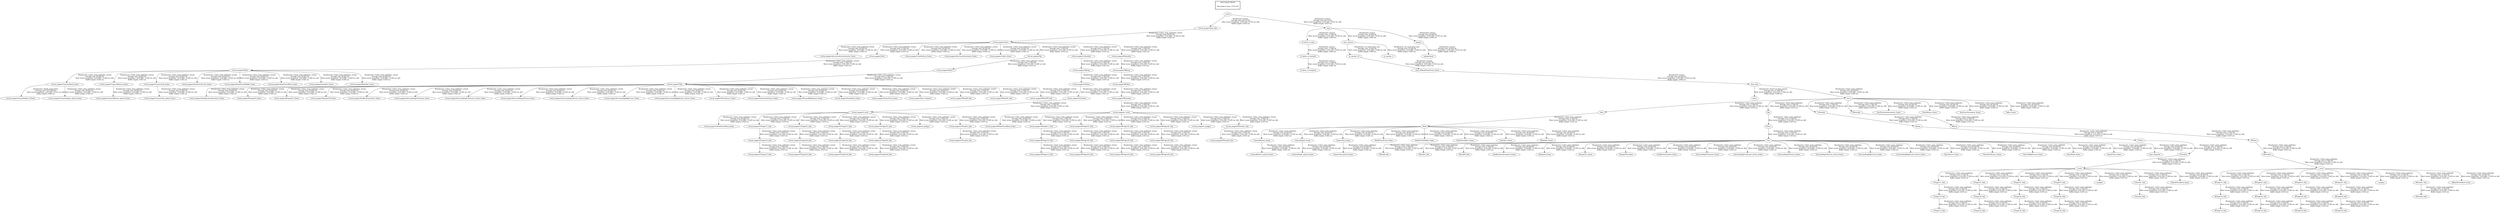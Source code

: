 digraph G {
"virtual_pepper/CameraDepth_frame" -> "virtual_pepper/CameraDepth_toCloud"[label="Broadcaster: /depth_good_frame\nAverage rate: 1512.249 Hz\nMost recent transform: 1533.540 ( 0.010 sec old)\nBuffer length: 4.980 sec\n"];
"virtual_pepper/Head" -> "virtual_pepper/CameraDepth_frame"[label="Broadcaster: /robot_state_publisher_virtual\nAverage rate: 50.203 Hz\nMost recent transform: 1533.990 ( -0.440 sec old)\nBuffer length: 4.920 sec\n"];
"virtual_pepper/Tibia" -> "virtual_pepper/ImuBaseAccelerometer_frame"[label="Broadcaster: /robot_state_publisher_virtual\nAverage rate: 50.203 Hz\nMost recent transform: 1533.990 ( -0.440 sec old)\nBuffer length: 4.920 sec\n"];
"virtual_pepper/Pelvis" -> "virtual_pepper/Tibia"[label="Broadcaster: /robot_state_publisher_virtual\nAverage rate: 17.923 Hz\nMost recent transform: 1533.350 ( 0.200 sec old)\nBuffer length: 4.910 sec\n"];
"virtual_pepper/torso" -> "virtual_pepper/ImuTorsoAccelerometer_frame"[label="Broadcaster: /robot_state_publisher_virtual\nAverage rate: 50.203 Hz\nMost recent transform: 1533.990 ( -0.440 sec old)\nBuffer length: 4.920 sec\n"];
"virtual_pepper/base_link" -> "virtual_pepper/torso"[label="Broadcaster: /robot_state_publisher_virtual\nAverage rate: 50.203 Hz\nMost recent transform: 1533.990 ( -0.440 sec old)\nBuffer length: 4.920 sec\n"];
"virtual_pepper/Tibia" -> "virtual_pepper/BumperB_frame"[label="Broadcaster: /robot_state_publisher_virtual\nAverage rate: 50.203 Hz\nMost recent transform: 1533.990 ( -0.440 sec old)\nBuffer length: 4.920 sec\n"];
"virtual_pepper/Tibia" -> "virtual_pepper/BumperFL_frame"[label="Broadcaster: /robot_state_publisher_virtual\nAverage rate: 50.203 Hz\nMost recent transform: 1533.990 ( -0.440 sec old)\nBuffer length: 4.920 sec\n"];
"virtual_pepper/Tibia" -> "virtual_pepper/BumperFR_frame"[label="Broadcaster: /robot_state_publisher_virtual\nAverage rate: 50.203 Hz\nMost recent transform: 1533.990 ( -0.440 sec old)\nBuffer length: 4.920 sec\n"];
"virtual_pepper/CameraBottom_frame" -> "virtual_pepper/CameraBottom_optical_frame"[label="Broadcaster: /robot_state_publisher_virtual\nAverage rate: 50.203 Hz\nMost recent transform: 1533.990 ( -0.440 sec old)\nBuffer length: 4.920 sec\n"];
"virtual_pepper/Head" -> "virtual_pepper/CameraBottom_frame"[label="Broadcaster: /robot_state_publisher_virtual\nAverage rate: 50.203 Hz\nMost recent transform: 1533.990 ( -0.440 sec old)\nBuffer length: 4.920 sec\n"];
"virtual_pepper/Neck" -> "virtual_pepper/Head"[label="Broadcaster: /robot_state_publisher_virtual\nAverage rate: 17.923 Hz\nMost recent transform: 1533.350 ( 0.200 sec old)\nBuffer length: 4.910 sec\n"];
"virtual_pepper/CameraDepth_frame" -> "virtual_pepper/CameraDepth_optical_frame"[label="Broadcaster: /robot_state_publisher_virtual\nAverage rate: 50.203 Hz\nMost recent transform: 1533.990 ( -0.440 sec old)\nBuffer length: 4.920 sec\n"];
"virtual_pepper/CameraTop_frame" -> "virtual_pepper/CameraTop_optical_frame"[label="Broadcaster: /robot_state_publisher_virtual\nAverage rate: 50.203 Hz\nMost recent transform: 1533.990 ( -0.440 sec old)\nBuffer length: 4.920 sec\n"];
"virtual_pepper/Head" -> "virtual_pepper/CameraTop_frame"[label="Broadcaster: /robot_state_publisher_virtual\nAverage rate: 50.203 Hz\nMost recent transform: 1533.990 ( -0.440 sec old)\nBuffer length: 4.920 sec\n"];
"virtual_pepper/torso" -> "virtual_pepper/ChestButton_frame"[label="Broadcaster: /robot_state_publisher_virtual\nAverage rate: 50.203 Hz\nMost recent transform: 1533.990 ( -0.440 sec old)\nBuffer length: 4.920 sec\n"];
"virtual_pepper/Tibia" -> "virtual_pepper/ImuBaseGyrometer_frame"[label="Broadcaster: /robot_state_publisher_virtual\nAverage rate: 50.203 Hz\nMost recent transform: 1533.990 ( -0.440 sec old)\nBuffer length: 4.920 sec\n"];
"virtual_pepper/torso" -> "virtual_pepper/ImuTorsoGyrometer_frame"[label="Broadcaster: /robot_state_publisher_virtual\nAverage rate: 50.203 Hz\nMost recent transform: 1533.990 ( -0.440 sec old)\nBuffer length: 4.920 sec\n"];
"virtual_pepper/Head" -> "virtual_pepper/HeadTouchFront_frame"[label="Broadcaster: /robot_state_publisher_virtual\nAverage rate: 50.203 Hz\nMost recent transform: 1533.990 ( -0.440 sec old)\nBuffer length: 4.920 sec\n"];
"virtual_pepper/Head" -> "virtual_pepper/HeadTouchMiddle_frame"[label="Broadcaster: /robot_state_publisher_virtual\nAverage rate: 50.203 Hz\nMost recent transform: 1533.990 ( -0.440 sec old)\nBuffer length: 4.920 sec\n"];
"virtual_pepper/Head" -> "virtual_pepper/HeadTouchRear_frame"[label="Broadcaster: /robot_state_publisher_virtual\nAverage rate: 50.203 Hz\nMost recent transform: 1533.990 ( -0.440 sec old)\nBuffer length: 4.920 sec\n"];
"virtual_pepper/l_wrist" -> "virtual_pepper/LHandTouchBack_frame"[label="Broadcaster: /robot_state_publisher_virtual\nAverage rate: 50.203 Hz\nMost recent transform: 1533.990 ( -0.440 sec old)\nBuffer length: 4.920 sec\n"];
"virtual_pepper/LForeArm" -> "virtual_pepper/l_wrist"[label="Broadcaster: /robot_state_publisher_virtual\nAverage rate: 17.923 Hz\nMost recent transform: 1533.350 ( 0.200 sec old)\nBuffer length: 4.910 sec\n"];
"virtual_pepper/Tibia" -> "virtual_pepper/SurroundingFrontLaser_frame"[label="Broadcaster: /robot_state_publisher_virtual\nAverage rate: 50.203 Hz\nMost recent transform: 1533.990 ( -0.440 sec old)\nBuffer length: 4.920 sec\n"];
"virtual_pepper/Tibia" -> "virtual_pepper/SurroundingFrontLaser_device_frame"[label="Broadcaster: /robot_state_publisher_virtual\nAverage rate: 50.203 Hz\nMost recent transform: 1533.990 ( -0.440 sec old)\nBuffer length: 4.920 sec\n"];
"virtual_pepper/Tibia" -> "virtual_pepper/SurroundingLeftLaser_frame"[label="Broadcaster: /robot_state_publisher_virtual\nAverage rate: 50.203 Hz\nMost recent transform: 1533.990 ( -0.440 sec old)\nBuffer length: 4.920 sec\n"];
"virtual_pepper/Tibia" -> "virtual_pepper/SurroundingLeftLaser_device_frame"[label="Broadcaster: /robot_state_publisher_virtual\nAverage rate: 50.203 Hz\nMost recent transform: 1533.990 ( -0.440 sec old)\nBuffer length: 4.920 sec\n"];
"virtual_pepper/Tibia" -> "virtual_pepper/SurroundingRightLaser_frame"[label="Broadcaster: /robot_state_publisher_virtual\nAverage rate: 50.203 Hz\nMost recent transform: 1533.990 ( -0.440 sec old)\nBuffer length: 4.920 sec\n"];
"virtual_pepper/Tibia" -> "virtual_pepper/SurroundingRightLaser_device_frame"[label="Broadcaster: /robot_state_publisher_virtual\nAverage rate: 50.203 Hz\nMost recent transform: 1533.990 ( -0.440 sec old)\nBuffer length: 4.920 sec\n"];
"virtual_pepper/Tibia" -> "virtual_pepper/ShovelLaser_frame"[label="Broadcaster: /robot_state_publisher_virtual\nAverage rate: 50.203 Hz\nMost recent transform: 1533.990 ( -0.440 sec old)\nBuffer length: 4.920 sec\n"];
"virtual_pepper/Tibia" -> "virtual_pepper/VerticalLeftLaser_frame"[label="Broadcaster: /robot_state_publisher_virtual\nAverage rate: 50.203 Hz\nMost recent transform: 1533.990 ( -0.440 sec old)\nBuffer length: 4.920 sec\n"];
"virtual_pepper/Tibia" -> "virtual_pepper/VerticalRightLaser_frame"[label="Broadcaster: /robot_state_publisher_virtual\nAverage rate: 50.203 Hz\nMost recent transform: 1533.990 ( -0.440 sec old)\nBuffer length: 4.920 sec\n"];
"virtual_pepper/r_wrist" -> "virtual_pepper/RHandTouchBack_frame"[label="Broadcaster: /robot_state_publisher_virtual\nAverage rate: 50.203 Hz\nMost recent transform: 1533.990 ( -0.440 sec old)\nBuffer length: 4.920 sec\n"];
"virtual_pepper/RForeArm" -> "virtual_pepper/r_wrist"[label="Broadcaster: /robot_state_publisher_virtual\nAverage rate: 17.923 Hz\nMost recent transform: 1533.350 ( 0.200 sec old)\nBuffer length: 4.910 sec\n"];
"virtual_pepper/Tibia" -> "virtual_pepper/SonarBack_frame"[label="Broadcaster: /robot_state_publisher_virtual\nAverage rate: 50.203 Hz\nMost recent transform: 1533.990 ( -0.440 sec old)\nBuffer length: 4.920 sec\n"];
"virtual_pepper/Tibia" -> "virtual_pepper/SonarFront_frame"[label="Broadcaster: /robot_state_publisher_virtual\nAverage rate: 50.203 Hz\nMost recent transform: 1533.990 ( -0.440 sec old)\nBuffer length: 4.920 sec\n"];
"virtual_pepper/Head" -> "virtual_pepper/LSpeaker_frame"[label="Broadcaster: /robot_state_publisher_virtual\nAverage rate: 50.203 Hz\nMost recent transform: 1533.990 ( -0.440 sec old)\nBuffer length: 4.920 sec\n"];
"virtual_pepper/Head" -> "virtual_pepper/RSpeaker_frame"[label="Broadcaster: /robot_state_publisher_virtual\nAverage rate: 50.203 Hz\nMost recent transform: 1533.990 ( -0.440 sec old)\nBuffer length: 4.920 sec\n"];
"virtual_pepper/torso" -> "virtual_pepper/Tablet_frame"[label="Broadcaster: /robot_state_publisher_virtual\nAverage rate: 50.203 Hz\nMost recent transform: 1533.990 ( -0.440 sec old)\nBuffer length: 4.920 sec\n"];
"virtual_pepper/Tibia" -> "virtual_pepper/base_footprint"[label="Broadcaster: /robot_state_publisher_virtual\nAverage rate: 50.203 Hz\nMost recent transform: 1533.990 ( -0.440 sec old)\nBuffer length: 4.920 sec\n"];
"world" -> "virtual_pepper/base_link"[label="Broadcaster: /server\nAverage rate: 40.733 Hz\nMost recent transform: 1533.540 ( 0.010 sec old)\nBuffer length: 4.910 sec\n"];
"virtual_pepper/torso" -> "virtual_pepper/Neck"[label="Broadcaster: /robot_state_publisher_virtual\nAverage rate: 17.923 Hz\nMost recent transform: 1533.350 ( 0.200 sec old)\nBuffer length: 4.910 sec\n"];
"virtual_pepper/Hip" -> "virtual_pepper/Pelvis"[label="Broadcaster: /robot_state_publisher_virtual\nAverage rate: 17.923 Hz\nMost recent transform: 1533.350 ( 0.200 sec old)\nBuffer length: 4.910 sec\n"];
"virtual_pepper/torso" -> "virtual_pepper/Hip"[label="Broadcaster: /robot_state_publisher_virtual\nAverage rate: 17.923 Hz\nMost recent transform: 1533.350 ( 0.200 sec old)\nBuffer length: 4.910 sec\n"];
"virtual_pepper/LElbow" -> "virtual_pepper/LForeArm"[label="Broadcaster: /robot_state_publisher_virtual\nAverage rate: 17.923 Hz\nMost recent transform: 1533.350 ( 0.200 sec old)\nBuffer length: 4.910 sec\n"];
"virtual_pepper/LBicep" -> "virtual_pepper/LElbow"[label="Broadcaster: /robot_state_publisher_virtual\nAverage rate: 17.923 Hz\nMost recent transform: 1533.350 ( 0.200 sec old)\nBuffer length: 4.910 sec\n"];
"virtual_pepper/LShoulder" -> "virtual_pepper/LBicep"[label="Broadcaster: /robot_state_publisher_virtual\nAverage rate: 17.923 Hz\nMost recent transform: 1533.350 ( 0.200 sec old)\nBuffer length: 4.910 sec\n"];
"virtual_pepper/l_wrist" -> "virtual_pepper/LFinger11_link"[label="Broadcaster: /robot_state_publisher_virtual\nAverage rate: 17.923 Hz\nMost recent transform: 1533.350 ( 0.200 sec old)\nBuffer length: 4.910 sec\n"];
"virtual_pepper/LFinger11_link" -> "virtual_pepper/LFinger12_link"[label="Broadcaster: /robot_state_publisher_virtual\nAverage rate: 17.923 Hz\nMost recent transform: 1533.350 ( 0.200 sec old)\nBuffer length: 4.910 sec\n"];
"virtual_pepper/LFinger12_link" -> "virtual_pepper/LFinger13_link"[label="Broadcaster: /robot_state_publisher_virtual\nAverage rate: 17.923 Hz\nMost recent transform: 1533.350 ( 0.200 sec old)\nBuffer length: 4.910 sec\n"];
"virtual_pepper/l_wrist" -> "virtual_pepper/LFinger21_link"[label="Broadcaster: /robot_state_publisher_virtual\nAverage rate: 17.923 Hz\nMost recent transform: 1533.350 ( 0.200 sec old)\nBuffer length: 4.910 sec\n"];
"virtual_pepper/LFinger21_link" -> "virtual_pepper/LFinger22_link"[label="Broadcaster: /robot_state_publisher_virtual\nAverage rate: 17.923 Hz\nMost recent transform: 1533.350 ( 0.200 sec old)\nBuffer length: 4.910 sec\n"];
"virtual_pepper/LFinger22_link" -> "virtual_pepper/LFinger23_link"[label="Broadcaster: /robot_state_publisher_virtual\nAverage rate: 17.923 Hz\nMost recent transform: 1533.350 ( 0.200 sec old)\nBuffer length: 4.910 sec\n"];
"virtual_pepper/l_wrist" -> "virtual_pepper/LFinger31_link"[label="Broadcaster: /robot_state_publisher_virtual\nAverage rate: 17.923 Hz\nMost recent transform: 1533.350 ( 0.200 sec old)\nBuffer length: 4.910 sec\n"];
"virtual_pepper/LFinger31_link" -> "virtual_pepper/LFinger32_link"[label="Broadcaster: /robot_state_publisher_virtual\nAverage rate: 17.923 Hz\nMost recent transform: 1533.350 ( 0.200 sec old)\nBuffer length: 4.910 sec\n"];
"virtual_pepper/LFinger32_link" -> "virtual_pepper/LFinger33_link"[label="Broadcaster: /robot_state_publisher_virtual\nAverage rate: 17.923 Hz\nMost recent transform: 1533.350 ( 0.200 sec old)\nBuffer length: 4.910 sec\n"];
"virtual_pepper/l_wrist" -> "virtual_pepper/LFinger41_link"[label="Broadcaster: /robot_state_publisher_virtual\nAverage rate: 17.923 Hz\nMost recent transform: 1533.350 ( 0.200 sec old)\nBuffer length: 4.910 sec\n"];
"virtual_pepper/LFinger41_link" -> "virtual_pepper/LFinger42_link"[label="Broadcaster: /robot_state_publisher_virtual\nAverage rate: 17.923 Hz\nMost recent transform: 1533.350 ( 0.200 sec old)\nBuffer length: 4.910 sec\n"];
"virtual_pepper/LFinger42_link" -> "virtual_pepper/LFinger43_link"[label="Broadcaster: /robot_state_publisher_virtual\nAverage rate: 17.923 Hz\nMost recent transform: 1533.350 ( 0.200 sec old)\nBuffer length: 4.910 sec\n"];
"virtual_pepper/l_wrist" -> "virtual_pepper/l_gripper"[label="Broadcaster: /robot_state_publisher_virtual\nAverage rate: 17.923 Hz\nMost recent transform: 1533.350 ( 0.200 sec old)\nBuffer length: 4.910 sec\n"];
"virtual_pepper/torso" -> "virtual_pepper/LShoulder"[label="Broadcaster: /robot_state_publisher_virtual\nAverage rate: 17.923 Hz\nMost recent transform: 1533.350 ( 0.200 sec old)\nBuffer length: 4.910 sec\n"];
"virtual_pepper/l_wrist" -> "virtual_pepper/LThumb1_link"[label="Broadcaster: /robot_state_publisher_virtual\nAverage rate: 17.923 Hz\nMost recent transform: 1533.350 ( 0.200 sec old)\nBuffer length: 4.910 sec\n"];
"virtual_pepper/LThumb1_link" -> "virtual_pepper/LThumb2_link"[label="Broadcaster: /robot_state_publisher_virtual\nAverage rate: 17.923 Hz\nMost recent transform: 1533.350 ( 0.200 sec old)\nBuffer length: 4.910 sec\n"];
"virtual_pepper/RElbow" -> "virtual_pepper/RForeArm"[label="Broadcaster: /robot_state_publisher_virtual\nAverage rate: 17.923 Hz\nMost recent transform: 1533.350 ( 0.200 sec old)\nBuffer length: 4.910 sec\n"];
"virtual_pepper/RBicep" -> "virtual_pepper/RElbow"[label="Broadcaster: /robot_state_publisher_virtual\nAverage rate: 17.923 Hz\nMost recent transform: 1533.350 ( 0.200 sec old)\nBuffer length: 4.910 sec\n"];
"virtual_pepper/RShoulder" -> "virtual_pepper/RBicep"[label="Broadcaster: /robot_state_publisher_virtual\nAverage rate: 17.923 Hz\nMost recent transform: 1533.350 ( 0.200 sec old)\nBuffer length: 4.910 sec\n"];
"virtual_pepper/r_wrist" -> "virtual_pepper/RFinger11_link"[label="Broadcaster: /robot_state_publisher_virtual\nAverage rate: 17.923 Hz\nMost recent transform: 1533.350 ( 0.200 sec old)\nBuffer length: 4.910 sec\n"];
"virtual_pepper/RFinger11_link" -> "virtual_pepper/RFinger12_link"[label="Broadcaster: /robot_state_publisher_virtual\nAverage rate: 17.923 Hz\nMost recent transform: 1533.350 ( 0.200 sec old)\nBuffer length: 4.910 sec\n"];
"virtual_pepper/RFinger12_link" -> "virtual_pepper/RFinger13_link"[label="Broadcaster: /robot_state_publisher_virtual\nAverage rate: 17.923 Hz\nMost recent transform: 1533.350 ( 0.200 sec old)\nBuffer length: 4.910 sec\n"];
"virtual_pepper/r_wrist" -> "virtual_pepper/RFinger21_link"[label="Broadcaster: /robot_state_publisher_virtual\nAverage rate: 17.923 Hz\nMost recent transform: 1533.350 ( 0.200 sec old)\nBuffer length: 4.910 sec\n"];
"virtual_pepper/RFinger21_link" -> "virtual_pepper/RFinger22_link"[label="Broadcaster: /robot_state_publisher_virtual\nAverage rate: 17.923 Hz\nMost recent transform: 1533.350 ( 0.200 sec old)\nBuffer length: 4.910 sec\n"];
"virtual_pepper/RFinger22_link" -> "virtual_pepper/RFinger23_link"[label="Broadcaster: /robot_state_publisher_virtual\nAverage rate: 17.923 Hz\nMost recent transform: 1533.350 ( 0.200 sec old)\nBuffer length: 4.910 sec\n"];
"virtual_pepper/r_wrist" -> "virtual_pepper/RFinger31_link"[label="Broadcaster: /robot_state_publisher_virtual\nAverage rate: 17.923 Hz\nMost recent transform: 1533.350 ( 0.200 sec old)\nBuffer length: 4.910 sec\n"];
"virtual_pepper/RFinger31_link" -> "virtual_pepper/RFinger32_link"[label="Broadcaster: /robot_state_publisher_virtual\nAverage rate: 17.923 Hz\nMost recent transform: 1533.350 ( 0.200 sec old)\nBuffer length: 4.910 sec\n"];
"virtual_pepper/RFinger32_link" -> "virtual_pepper/RFinger33_link"[label="Broadcaster: /robot_state_publisher_virtual\nAverage rate: 17.923 Hz\nMost recent transform: 1533.350 ( 0.200 sec old)\nBuffer length: 4.910 sec\n"];
"virtual_pepper/r_wrist" -> "virtual_pepper/RFinger41_link"[label="Broadcaster: /robot_state_publisher_virtual\nAverage rate: 17.923 Hz\nMost recent transform: 1533.350 ( 0.200 sec old)\nBuffer length: 4.910 sec\n"];
"virtual_pepper/RFinger41_link" -> "virtual_pepper/RFinger42_link"[label="Broadcaster: /robot_state_publisher_virtual\nAverage rate: 17.923 Hz\nMost recent transform: 1533.350 ( 0.200 sec old)\nBuffer length: 4.910 sec\n"];
"virtual_pepper/RFinger42_link" -> "virtual_pepper/RFinger43_link"[label="Broadcaster: /robot_state_publisher_virtual\nAverage rate: 17.923 Hz\nMost recent transform: 1533.350 ( 0.200 sec old)\nBuffer length: 4.910 sec\n"];
"virtual_pepper/r_wrist" -> "virtual_pepper/r_gripper"[label="Broadcaster: /robot_state_publisher_virtual\nAverage rate: 17.923 Hz\nMost recent transform: 1533.350 ( 0.200 sec old)\nBuffer length: 4.910 sec\n"];
"virtual_pepper/torso" -> "virtual_pepper/RShoulder"[label="Broadcaster: /robot_state_publisher_virtual\nAverage rate: 17.923 Hz\nMost recent transform: 1533.350 ( 0.200 sec old)\nBuffer length: 4.910 sec\n"];
"virtual_pepper/r_wrist" -> "virtual_pepper/RThumb1_link"[label="Broadcaster: /robot_state_publisher_virtual\nAverage rate: 17.923 Hz\nMost recent transform: 1533.350 ( 0.200 sec old)\nBuffer length: 4.910 sec\n"];
"virtual_pepper/RThumb1_link" -> "virtual_pepper/RThumb2_link"[label="Broadcaster: /robot_state_publisher_virtual\nAverage rate: 17.923 Hz\nMost recent transform: 1533.350 ( 0.200 sec old)\nBuffer length: 4.910 sec\n"];
"virtual_pepper/Tibia" -> "virtual_pepper/WheelB_link"[label="Broadcaster: /robot_state_publisher_virtual\nAverage rate: 17.923 Hz\nMost recent transform: 1533.350 ( 0.200 sec old)\nBuffer length: 4.910 sec\n"];
"virtual_pepper/Tibia" -> "virtual_pepper/WheelFL_link"[label="Broadcaster: /robot_state_publisher_virtual\nAverage rate: 17.923 Hz\nMost recent transform: 1533.350 ( 0.200 sec old)\nBuffer length: 4.910 sec\n"];
"virtual_pepper/Tibia" -> "virtual_pepper/WheelFR_link"[label="Broadcaster: /robot_state_publisher_virtual\nAverage rate: 17.923 Hz\nMost recent transform: 1533.350 ( 0.200 sec old)\nBuffer length: 4.910 sec\n"];
"map" -> "tf_odom_to_map"[label="Broadcaster: /server\nAverage rate: 17.944 Hz\nMost recent transform: 1533.530 ( 0.020 sec old)\nBuffer length: 4.960 sec\n"];
"world" -> "map"[label="Broadcaster: /server\nAverage rate: 40.733 Hz\nMost recent transform: 1533.540 ( 0.010 sec old)\nBuffer length: 4.910 sec\n"];
"base_link" -> "odom"[label="Broadcaster: /invert_tf_odom_parent\nAverage rate: 17.944 Hz\nMost recent transform: 1533.530 ( 0.020 sec old)\nBuffer length: 4.960 sec\n"];
"mon_tf/HeadTouchFront_frame" -> "base_link"[label="Broadcaster: /server\nAverage rate: 20.408 Hz\nMost recent transform: 1533.540 ( 0.010 sec old)\nBuffer length: 4.900 sec\n"];
"tf_odom_to_map" -> "tf_odom_to_baselink"[label="Broadcaster: /server\nAverage rate: 17.944 Hz\nMost recent transform: 1533.530 ( 0.020 sec old)\nBuffer length: 4.960 sec\n"];
"Neck" -> "Head"[label="Broadcaster: /robot_state_publisher\nAverage rate: 17.923 Hz\nMost recent transform: 1533.350 ( 0.200 sec old)\nBuffer length: 4.910 sec\n"];
"torso" -> "Neck"[label="Broadcaster: /robot_state_publisher\nAverage rate: 17.923 Hz\nMost recent transform: 1533.350 ( 0.200 sec old)\nBuffer length: 4.910 sec\n"];
"base_link" -> "torso"[label="Broadcaster: /robot_state_publisher\nAverage rate: 50.203 Hz\nMost recent transform: 1534.000 ( -0.450 sec old)\nBuffer length: 4.920 sec\n"];
"Hip" -> "Pelvis"[label="Broadcaster: /robot_state_publisher\nAverage rate: 17.923 Hz\nMost recent transform: 1533.350 ( 0.200 sec old)\nBuffer length: 4.910 sec\n"];
"torso" -> "Hip"[label="Broadcaster: /robot_state_publisher\nAverage rate: 17.923 Hz\nMost recent transform: 1533.350 ( 0.200 sec old)\nBuffer length: 4.910 sec\n"];
"Pelvis" -> "Tibia"[label="Broadcaster: /robot_state_publisher\nAverage rate: 17.923 Hz\nMost recent transform: 1533.350 ( 0.200 sec old)\nBuffer length: 4.910 sec\n"];
"LElbow" -> "LForeArm"[label="Broadcaster: /robot_state_publisher\nAverage rate: 17.923 Hz\nMost recent transform: 1533.350 ( 0.200 sec old)\nBuffer length: 4.910 sec\n"];
"LBicep" -> "LElbow"[label="Broadcaster: /robot_state_publisher\nAverage rate: 17.923 Hz\nMost recent transform: 1533.350 ( 0.200 sec old)\nBuffer length: 4.910 sec\n"];
"LShoulder" -> "LBicep"[label="Broadcaster: /robot_state_publisher\nAverage rate: 17.923 Hz\nMost recent transform: 1533.350 ( 0.200 sec old)\nBuffer length: 4.910 sec\n"];
"l_wrist" -> "LFinger11_link"[label="Broadcaster: /robot_state_publisher\nAverage rate: 17.923 Hz\nMost recent transform: 1533.350 ( 0.200 sec old)\nBuffer length: 4.910 sec\n"];
"LForeArm" -> "l_wrist"[label="Broadcaster: /robot_state_publisher\nAverage rate: 17.923 Hz\nMost recent transform: 1533.350 ( 0.200 sec old)\nBuffer length: 4.910 sec\n"];
"LFinger11_link" -> "LFinger12_link"[label="Broadcaster: /robot_state_publisher\nAverage rate: 17.923 Hz\nMost recent transform: 1533.350 ( 0.200 sec old)\nBuffer length: 4.910 sec\n"];
"LFinger12_link" -> "LFinger13_link"[label="Broadcaster: /robot_state_publisher\nAverage rate: 17.923 Hz\nMost recent transform: 1533.350 ( 0.200 sec old)\nBuffer length: 4.910 sec\n"];
"l_wrist" -> "LFinger21_link"[label="Broadcaster: /robot_state_publisher\nAverage rate: 17.923 Hz\nMost recent transform: 1533.350 ( 0.200 sec old)\nBuffer length: 4.910 sec\n"];
"LFinger21_link" -> "LFinger22_link"[label="Broadcaster: /robot_state_publisher\nAverage rate: 17.923 Hz\nMost recent transform: 1533.350 ( 0.200 sec old)\nBuffer length: 4.910 sec\n"];
"LFinger22_link" -> "LFinger23_link"[label="Broadcaster: /robot_state_publisher\nAverage rate: 17.923 Hz\nMost recent transform: 1533.350 ( 0.200 sec old)\nBuffer length: 4.910 sec\n"];
"l_wrist" -> "LFinger31_link"[label="Broadcaster: /robot_state_publisher\nAverage rate: 17.923 Hz\nMost recent transform: 1533.350 ( 0.200 sec old)\nBuffer length: 4.910 sec\n"];
"LFinger31_link" -> "LFinger32_link"[label="Broadcaster: /robot_state_publisher\nAverage rate: 17.923 Hz\nMost recent transform: 1533.350 ( 0.200 sec old)\nBuffer length: 4.910 sec\n"];
"LFinger32_link" -> "LFinger33_link"[label="Broadcaster: /robot_state_publisher\nAverage rate: 17.923 Hz\nMost recent transform: 1533.350 ( 0.200 sec old)\nBuffer length: 4.910 sec\n"];
"l_wrist" -> "LFinger41_link"[label="Broadcaster: /robot_state_publisher\nAverage rate: 17.923 Hz\nMost recent transform: 1533.350 ( 0.200 sec old)\nBuffer length: 4.910 sec\n"];
"LFinger41_link" -> "LFinger42_link"[label="Broadcaster: /robot_state_publisher\nAverage rate: 17.923 Hz\nMost recent transform: 1533.350 ( 0.200 sec old)\nBuffer length: 4.910 sec\n"];
"LFinger42_link" -> "LFinger43_link"[label="Broadcaster: /robot_state_publisher\nAverage rate: 17.923 Hz\nMost recent transform: 1533.350 ( 0.200 sec old)\nBuffer length: 4.910 sec\n"];
"l_wrist" -> "l_gripper"[label="Broadcaster: /robot_state_publisher\nAverage rate: 17.923 Hz\nMost recent transform: 1533.350 ( 0.200 sec old)\nBuffer length: 4.910 sec\n"];
"torso" -> "LShoulder"[label="Broadcaster: /robot_state_publisher\nAverage rate: 17.923 Hz\nMost recent transform: 1533.350 ( 0.200 sec old)\nBuffer length: 4.910 sec\n"];
"l_wrist" -> "LThumb1_link"[label="Broadcaster: /robot_state_publisher\nAverage rate: 17.923 Hz\nMost recent transform: 1533.350 ( 0.200 sec old)\nBuffer length: 4.910 sec\n"];
"LThumb1_link" -> "LThumb2_link"[label="Broadcaster: /robot_state_publisher\nAverage rate: 17.923 Hz\nMost recent transform: 1533.350 ( 0.200 sec old)\nBuffer length: 4.910 sec\n"];
"RElbow" -> "RForeArm"[label="Broadcaster: /robot_state_publisher\nAverage rate: 17.923 Hz\nMost recent transform: 1533.350 ( 0.200 sec old)\nBuffer length: 4.910 sec\n"];
"RBicep" -> "RElbow"[label="Broadcaster: /robot_state_publisher\nAverage rate: 17.923 Hz\nMost recent transform: 1533.350 ( 0.200 sec old)\nBuffer length: 4.910 sec\n"];
"RShoulder" -> "RBicep"[label="Broadcaster: /robot_state_publisher\nAverage rate: 17.923 Hz\nMost recent transform: 1533.350 ( 0.200 sec old)\nBuffer length: 4.910 sec\n"];
"r_wrist" -> "RFinger11_link"[label="Broadcaster: /robot_state_publisher\nAverage rate: 17.923 Hz\nMost recent transform: 1533.350 ( 0.200 sec old)\nBuffer length: 4.910 sec\n"];
"RForeArm" -> "r_wrist"[label="Broadcaster: /robot_state_publisher\nAverage rate: 17.923 Hz\nMost recent transform: 1533.350 ( 0.200 sec old)\nBuffer length: 4.910 sec\n"];
"RFinger11_link" -> "RFinger12_link"[label="Broadcaster: /robot_state_publisher\nAverage rate: 17.923 Hz\nMost recent transform: 1533.350 ( 0.200 sec old)\nBuffer length: 4.910 sec\n"];
"RFinger12_link" -> "RFinger13_link"[label="Broadcaster: /robot_state_publisher\nAverage rate: 17.923 Hz\nMost recent transform: 1533.350 ( 0.200 sec old)\nBuffer length: 4.910 sec\n"];
"r_wrist" -> "RFinger21_link"[label="Broadcaster: /robot_state_publisher\nAverage rate: 17.923 Hz\nMost recent transform: 1533.350 ( 0.200 sec old)\nBuffer length: 4.910 sec\n"];
"RFinger21_link" -> "RFinger22_link"[label="Broadcaster: /robot_state_publisher\nAverage rate: 17.923 Hz\nMost recent transform: 1533.350 ( 0.200 sec old)\nBuffer length: 4.910 sec\n"];
"RFinger22_link" -> "RFinger23_link"[label="Broadcaster: /robot_state_publisher\nAverage rate: 17.923 Hz\nMost recent transform: 1533.350 ( 0.200 sec old)\nBuffer length: 4.910 sec\n"];
"r_wrist" -> "RFinger31_link"[label="Broadcaster: /robot_state_publisher\nAverage rate: 17.923 Hz\nMost recent transform: 1533.350 ( 0.200 sec old)\nBuffer length: 4.910 sec\n"];
"RFinger31_link" -> "RFinger32_link"[label="Broadcaster: /robot_state_publisher\nAverage rate: 17.923 Hz\nMost recent transform: 1533.350 ( 0.200 sec old)\nBuffer length: 4.910 sec\n"];
"RFinger32_link" -> "RFinger33_link"[label="Broadcaster: /robot_state_publisher\nAverage rate: 17.923 Hz\nMost recent transform: 1533.350 ( 0.200 sec old)\nBuffer length: 4.910 sec\n"];
"r_wrist" -> "RFinger41_link"[label="Broadcaster: /robot_state_publisher\nAverage rate: 17.923 Hz\nMost recent transform: 1533.350 ( 0.200 sec old)\nBuffer length: 4.910 sec\n"];
"RFinger41_link" -> "RFinger42_link"[label="Broadcaster: /robot_state_publisher\nAverage rate: 17.923 Hz\nMost recent transform: 1533.350 ( 0.200 sec old)\nBuffer length: 4.910 sec\n"];
"RFinger42_link" -> "RFinger43_link"[label="Broadcaster: /robot_state_publisher\nAverage rate: 17.923 Hz\nMost recent transform: 1533.350 ( 0.200 sec old)\nBuffer length: 4.910 sec\n"];
"r_wrist" -> "r_gripper"[label="Broadcaster: /robot_state_publisher\nAverage rate: 17.923 Hz\nMost recent transform: 1533.350 ( 0.200 sec old)\nBuffer length: 4.910 sec\n"];
"torso" -> "RShoulder"[label="Broadcaster: /robot_state_publisher\nAverage rate: 17.923 Hz\nMost recent transform: 1533.350 ( 0.200 sec old)\nBuffer length: 4.910 sec\n"];
"r_wrist" -> "RThumb1_link"[label="Broadcaster: /robot_state_publisher\nAverage rate: 17.923 Hz\nMost recent transform: 1533.350 ( 0.200 sec old)\nBuffer length: 4.910 sec\n"];
"RThumb1_link" -> "RThumb2_link"[label="Broadcaster: /robot_state_publisher\nAverage rate: 17.923 Hz\nMost recent transform: 1533.350 ( 0.200 sec old)\nBuffer length: 4.910 sec\n"];
"Tibia" -> "WheelB_link"[label="Broadcaster: /robot_state_publisher\nAverage rate: 17.923 Hz\nMost recent transform: 1533.350 ( 0.200 sec old)\nBuffer length: 4.910 sec\n"];
"Tibia" -> "WheelFL_link"[label="Broadcaster: /robot_state_publisher\nAverage rate: 17.923 Hz\nMost recent transform: 1533.350 ( 0.200 sec old)\nBuffer length: 4.910 sec\n"];
"Tibia" -> "WheelFR_link"[label="Broadcaster: /robot_state_publisher\nAverage rate: 17.923 Hz\nMost recent transform: 1533.350 ( 0.200 sec old)\nBuffer length: 4.910 sec\n"];
"tf_odom_to_baselink" -> "tf_odom_to_footprint"[label="Broadcaster: /server\nAverage rate: 17.944 Hz\nMost recent transform: 1533.530 ( 0.020 sec old)\nBuffer length: 4.960 sec\n"];
"Tibia" -> "ImuBaseAccelerometer_frame"[label="Broadcaster: /robot_state_publisher\nAverage rate: 50.203 Hz\nMost recent transform: 1534.000 ( -0.450 sec old)\nBuffer length: 4.920 sec\n"];
"torso" -> "ImuTorsoAccelerometer_frame"[label="Broadcaster: /robot_state_publisher\nAverage rate: 50.203 Hz\nMost recent transform: 1534.000 ( -0.450 sec old)\nBuffer length: 4.920 sec\n"];
"Tibia" -> "BumperB_frame"[label="Broadcaster: /robot_state_publisher\nAverage rate: 50.203 Hz\nMost recent transform: 1534.000 ( -0.450 sec old)\nBuffer length: 4.920 sec\n"];
"Tibia" -> "BumperFL_frame"[label="Broadcaster: /robot_state_publisher\nAverage rate: 50.203 Hz\nMost recent transform: 1534.000 ( -0.450 sec old)\nBuffer length: 4.920 sec\n"];
"Tibia" -> "BumperFR_frame"[label="Broadcaster: /robot_state_publisher\nAverage rate: 50.203 Hz\nMost recent transform: 1534.000 ( -0.450 sec old)\nBuffer length: 4.920 sec\n"];
"CameraBottom_frame" -> "CameraBottom_optical_frame"[label="Broadcaster: /robot_state_publisher\nAverage rate: 50.203 Hz\nMost recent transform: 1534.000 ( -0.450 sec old)\nBuffer length: 4.920 sec\n"];
"Head" -> "CameraBottom_frame"[label="Broadcaster: /robot_state_publisher\nAverage rate: 50.203 Hz\nMost recent transform: 1534.000 ( -0.450 sec old)\nBuffer length: 4.920 sec\n"];
"CameraDepth_frame" -> "CameraDepth_optical_frame"[label="Broadcaster: /robot_state_publisher\nAverage rate: 50.203 Hz\nMost recent transform: 1534.000 ( -0.450 sec old)\nBuffer length: 4.920 sec\n"];
"Head" -> "CameraDepth_frame"[label="Broadcaster: /robot_state_publisher\nAverage rate: 50.203 Hz\nMost recent transform: 1534.000 ( -0.450 sec old)\nBuffer length: 4.920 sec\n"];
"CameraTop_frame" -> "CameraTop_optical_frame"[label="Broadcaster: /robot_state_publisher\nAverage rate: 50.203 Hz\nMost recent transform: 1534.000 ( -0.450 sec old)\nBuffer length: 4.920 sec\n"];
"Head" -> "CameraTop_frame"[label="Broadcaster: /robot_state_publisher\nAverage rate: 50.203 Hz\nMost recent transform: 1534.000 ( -0.450 sec old)\nBuffer length: 4.920 sec\n"];
"torso" -> "ChestButton_frame"[label="Broadcaster: /robot_state_publisher\nAverage rate: 50.203 Hz\nMost recent transform: 1534.000 ( -0.450 sec old)\nBuffer length: 4.920 sec\n"];
"Tibia" -> "ImuBaseGyrometer_frame"[label="Broadcaster: /robot_state_publisher\nAverage rate: 50.203 Hz\nMost recent transform: 1534.000 ( -0.450 sec old)\nBuffer length: 4.920 sec\n"];
"torso" -> "ImuTorsoGyrometer_frame"[label="Broadcaster: /robot_state_publisher\nAverage rate: 50.203 Hz\nMost recent transform: 1534.000 ( -0.450 sec old)\nBuffer length: 4.920 sec\n"];
"Head" -> "HeadTouchFront_frame"[label="Broadcaster: /robot_state_publisher\nAverage rate: 50.203 Hz\nMost recent transform: 1534.000 ( -0.450 sec old)\nBuffer length: 4.920 sec\n"];
"Head" -> "HeadTouchMiddle_frame"[label="Broadcaster: /robot_state_publisher\nAverage rate: 50.203 Hz\nMost recent transform: 1534.000 ( -0.450 sec old)\nBuffer length: 4.920 sec\n"];
"Head" -> "HeadTouchRear_frame"[label="Broadcaster: /robot_state_publisher\nAverage rate: 50.203 Hz\nMost recent transform: 1534.000 ( -0.450 sec old)\nBuffer length: 4.920 sec\n"];
"l_wrist" -> "LHandTouchBack_frame"[label="Broadcaster: /robot_state_publisher\nAverage rate: 50.203 Hz\nMost recent transform: 1534.000 ( -0.450 sec old)\nBuffer length: 4.920 sec\n"];
"Tibia" -> "SurroundingFrontLaser_frame"[label="Broadcaster: /robot_state_publisher\nAverage rate: 50.203 Hz\nMost recent transform: 1534.000 ( -0.450 sec old)\nBuffer length: 4.920 sec\n"];
"Tibia" -> "SurroundingFrontLaser_device_frame"[label="Broadcaster: /robot_state_publisher\nAverage rate: 50.203 Hz\nMost recent transform: 1534.000 ( -0.450 sec old)\nBuffer length: 4.920 sec\n"];
"Tibia" -> "SurroundingLeftLaser_frame"[label="Broadcaster: /robot_state_publisher\nAverage rate: 50.203 Hz\nMost recent transform: 1534.000 ( -0.450 sec old)\nBuffer length: 4.920 sec\n"];
"Tibia" -> "SurroundingLeftLaser_device_frame"[label="Broadcaster: /robot_state_publisher\nAverage rate: 50.203 Hz\nMost recent transform: 1534.000 ( -0.450 sec old)\nBuffer length: 4.920 sec\n"];
"Tibia" -> "SurroundingRightLaser_frame"[label="Broadcaster: /robot_state_publisher\nAverage rate: 50.203 Hz\nMost recent transform: 1534.000 ( -0.450 sec old)\nBuffer length: 4.920 sec\n"];
"Tibia" -> "SurroundingRightLaser_device_frame"[label="Broadcaster: /robot_state_publisher\nAverage rate: 50.203 Hz\nMost recent transform: 1534.000 ( -0.450 sec old)\nBuffer length: 4.920 sec\n"];
"Tibia" -> "ShovelLaser_frame"[label="Broadcaster: /robot_state_publisher\nAverage rate: 50.203 Hz\nMost recent transform: 1534.000 ( -0.450 sec old)\nBuffer length: 4.920 sec\n"];
"Tibia" -> "VerticalLeftLaser_frame"[label="Broadcaster: /robot_state_publisher\nAverage rate: 50.203 Hz\nMost recent transform: 1534.000 ( -0.450 sec old)\nBuffer length: 4.920 sec\n"];
"Tibia" -> "VerticalRightLaser_frame"[label="Broadcaster: /robot_state_publisher\nAverage rate: 50.203 Hz\nMost recent transform: 1534.000 ( -0.450 sec old)\nBuffer length: 4.920 sec\n"];
"r_wrist" -> "RHandTouchBack_frame"[label="Broadcaster: /robot_state_publisher\nAverage rate: 50.203 Hz\nMost recent transform: 1534.000 ( -0.450 sec old)\nBuffer length: 4.920 sec\n"];
"Tibia" -> "SonarBack_frame"[label="Broadcaster: /robot_state_publisher\nAverage rate: 50.203 Hz\nMost recent transform: 1534.000 ( -0.450 sec old)\nBuffer length: 4.920 sec\n"];
"Tibia" -> "SonarFront_frame"[label="Broadcaster: /robot_state_publisher\nAverage rate: 50.203 Hz\nMost recent transform: 1534.000 ( -0.450 sec old)\nBuffer length: 4.920 sec\n"];
"Head" -> "LSpeaker_frame"[label="Broadcaster: /robot_state_publisher\nAverage rate: 50.203 Hz\nMost recent transform: 1534.000 ( -0.450 sec old)\nBuffer length: 4.920 sec\n"];
"Head" -> "RSpeaker_frame"[label="Broadcaster: /robot_state_publisher\nAverage rate: 50.203 Hz\nMost recent transform: 1534.000 ( -0.450 sec old)\nBuffer length: 4.920 sec\n"];
"torso" -> "Tablet_frame"[label="Broadcaster: /robot_state_publisher\nAverage rate: 50.203 Hz\nMost recent transform: 1534.000 ( -0.450 sec old)\nBuffer length: 4.920 sec\n"];
"Tibia" -> "base_footprint"[label="Broadcaster: /robot_state_publisher\nAverage rate: 50.203 Hz\nMost recent transform: 1534.000 ( -0.450 sec old)\nBuffer length: 4.920 sec\n"];
"axis_camera" -> "ar_marker_16"[label="Broadcaster: /ar_track_alvar_axis\nAverage rate: 10.204 Hz\nMost recent transform: 1533.460 ( 0.090 sec old)\nBuffer length: 4.900 sec\n"];
"map" -> "axis_camera"[label="Broadcaster: /server\nAverage rate: 20.408 Hz\nMost recent transform: 1533.530 ( 0.020 sec old)\nBuffer length: 4.900 sec\n"];
"axis_camera" -> "ar_marker_3"[label="Broadcaster: /ar_track_alvar_axis\nAverage rate: 10.204 Hz\nMost recent transform: 1533.460 ( 0.090 sec old)\nBuffer length: 4.900 sec\n"];
"ar_marker_16" -> "mon_tf/HeadTouchFront_frame"[label="Broadcaster: /server\nAverage rate: 20.367 Hz\nMost recent transform: 1533.540 ( 0.010 sec old)\nBuffer length: 4.910 sec\n"];
"map" -> "jojojojo"[label="Broadcaster: /server\nAverage rate: 20.408 Hz\nMost recent transform: 1533.540 ( 0.010 sec old)\nBuffer length: 4.900 sec\n"];
"jojojojo" -> "jojojojo/head"[label="Broadcaster: /server\nAverage rate: 20.450 Hz\nMost recent transform: 1533.540 ( 0.010 sec old)\nBuffer length: 4.890 sec\n"];
edge [style=invis];
 subgraph cluster_legend { style=bold; color=black; label ="view_frames Result";
"Recorded at time: 1533.550"[ shape=plaintext ] ;
 }->"world";
}